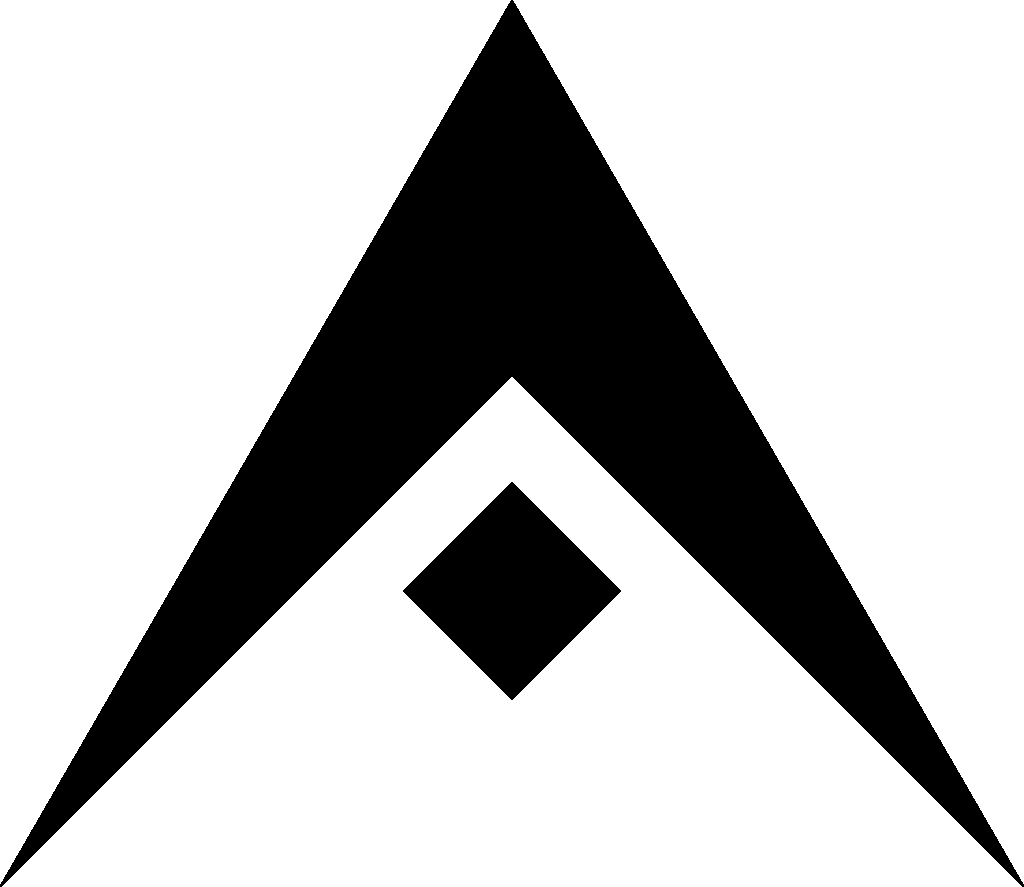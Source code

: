 // IMPORTS

import geometry;

// IMAGE PROPERTIES

size(512, 512);

// DEFINITIONS

point center = (0, 0);

// MAIN POLYGON

path equilateralTriangle = polygon(3);

point equilateralTriangleRight = point(equilateralTriangle, 0);
point equilateralTriangleTop = point(equilateralTriangle, 1);
point equilateralTriangleLeft = point(equilateralTriangle, 2);

line equilateralTriangleRightSide = line(equilateralTriangleRight, false, equilateralTriangleTop, false);
line equilateralTriangleLeftSide = line(equilateralTriangleLeft, false, equilateralTriangleTop, false);

real rightAngleTriangleHeight = equilateralTriangleLeft.y + equilateralTriangleRight.x;
point rightAngleTriangleTop = (0, rightAngleTriangleHeight);

path mainPolygon = equilateralTriangleRight--equilateralTriangleTop--equilateralTriangleLeft--rightAngleTriangleTop--cycle;

// SMALL SQUARE

real centerToD = arclength(center--rightAngleTriangleTop);
real diagonal = centerToD * 1/2;

real centerToPolygon = distance(center, line(rightAngleTriangleTop, false, equilateralTriangleRight, false));

point smallSquareTop = center + (0, diagonal);
point smallSquareRight = center + (diagonal, 0);
point smallSquareBottom = center - (0, diagonal);
point smallSquareLeft = center - (diagonal, 0);

path smallSquare = smallSquareTop--smallSquareRight--smallSquareBottom--smallSquareLeft--cycle;

line smallSquareBottomRightSide = line(smallSquareBottom, false, smallSquareRight, true);
line smallSquareBottomLeftSide = line(smallSquareBottom, false, smallSquareLeft, true);

// SIDE TRIANGLES

vector rightDistance = unit(equilateralTriangleRightSide.v) * centerToPolygon;
vector leftDistance = unit(equilateralTriangleLeftSide.v) * centerToPolygon;

point pointOnRightLine = equilateralTriangleTop + rightDistance;
point pointOnLeftLine = equilateralTriangleTop + leftDistance;

line rightLine = parallel(pointOnRightLine, equilateralTriangleRightSide);
line leftLine = parallel(pointOnLeftLine, equilateralTriangleLeftSide);

// ASSERTIONS

real centerToA = arclength(center--equilateralTriangleRight);
real centerToB = arclength(center--equilateralTriangleTop);
real centerToC = arclength(center--equilateralTriangleLeft);

assert(centerToA - centerToB < realEpsilon & centerToB - centerToC < realEpsilon & centerToA - centerToC < realEpsilon, "Defined center is not exactly in the center of the equilateral triangle!");

// DRAWING

filldraw(mainPolygon);
filldraw(smallSquare);
